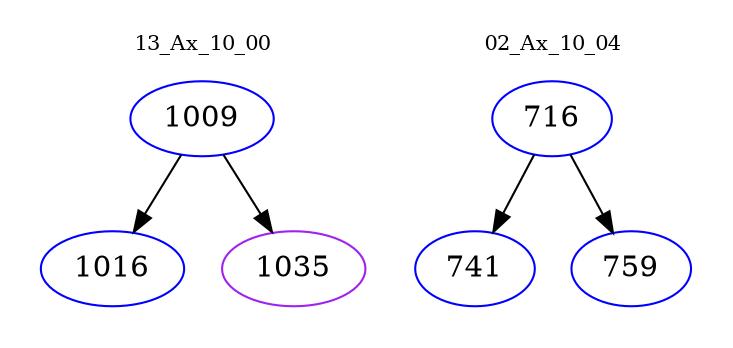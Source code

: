 digraph{
subgraph cluster_0 {
color = white
label = "13_Ax_10_00";
fontsize=10;
T0_1009 [label="1009", color="blue"]
T0_1009 -> T0_1016 [color="black"]
T0_1016 [label="1016", color="blue"]
T0_1009 -> T0_1035 [color="black"]
T0_1035 [label="1035", color="purple"]
}
subgraph cluster_1 {
color = white
label = "02_Ax_10_04";
fontsize=10;
T1_716 [label="716", color="blue"]
T1_716 -> T1_741 [color="black"]
T1_741 [label="741", color="blue"]
T1_716 -> T1_759 [color="black"]
T1_759 [label="759", color="blue"]
}
}
